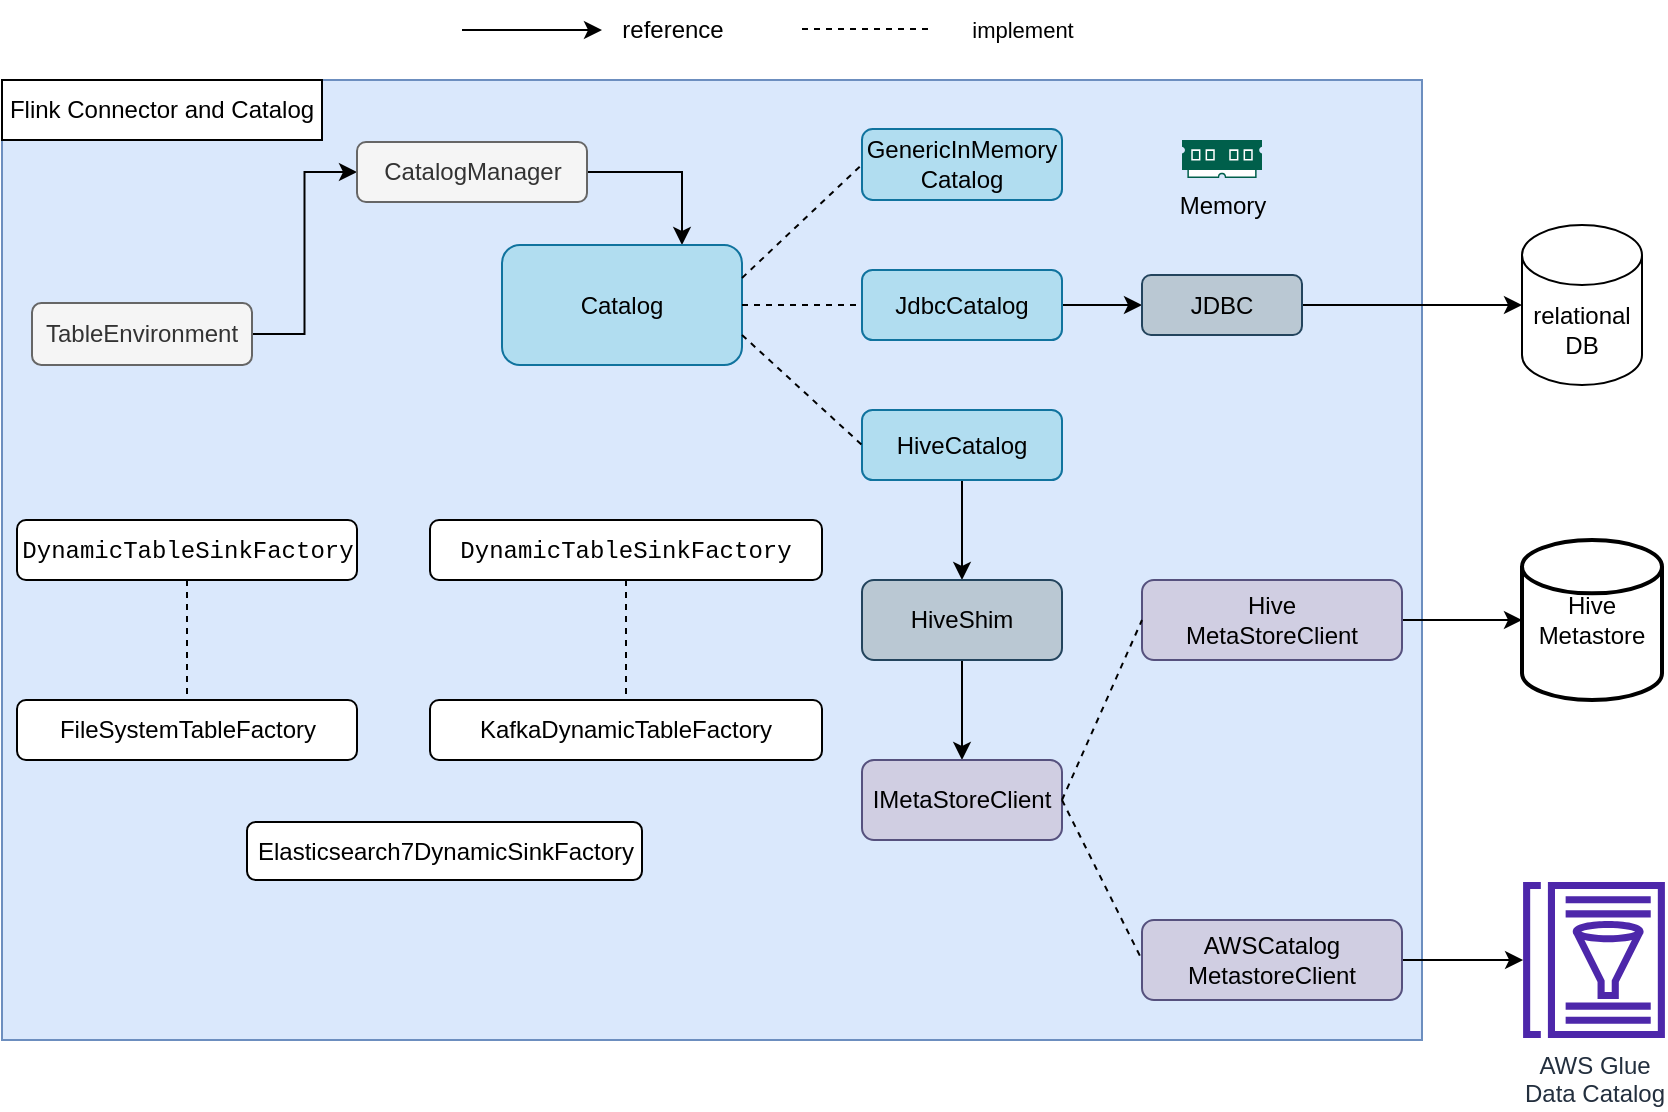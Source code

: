 <mxfile version="20.7.4" type="github">
  <diagram id="6fCkQnfvTHWw5Nz4_dTc" name="Page-1">
    <mxGraphModel dx="1050" dy="566" grid="1" gridSize="10" guides="1" tooltips="1" connect="1" arrows="1" fold="1" page="1" pageScale="1" pageWidth="827" pageHeight="1169" math="0" shadow="0">
      <root>
        <mxCell id="0" />
        <mxCell id="1" parent="0" />
        <mxCell id="8L1h696zqM6Jr5x79oPo-1" value="" style="rounded=0;whiteSpace=wrap;html=1;align=left;fillColor=#dae8fc;strokeColor=#6c8ebf;fontColor=default;labelBackgroundColor=default;" vertex="1" parent="1">
          <mxGeometry x="30" y="100" width="710" height="480" as="geometry" />
        </mxCell>
        <mxCell id="8L1h696zqM6Jr5x79oPo-13" style="edgeStyle=orthogonalEdgeStyle;rounded=0;orthogonalLoop=1;jettySize=auto;html=1;exitX=1;exitY=0.5;exitDx=0;exitDy=0;entryX=0;entryY=0.5;entryDx=0;entryDy=0;fontColor=none;" edge="1" parent="1" source="8L1h696zqM6Jr5x79oPo-2" target="8L1h696zqM6Jr5x79oPo-3">
          <mxGeometry relative="1" as="geometry" />
        </mxCell>
        <mxCell id="8L1h696zqM6Jr5x79oPo-2" value="TableEnvironment" style="rounded=1;whiteSpace=wrap;html=1;fillColor=#f5f5f5;fontColor=#333333;strokeColor=#666666;" vertex="1" parent="1">
          <mxGeometry x="45" y="211.5" width="110" height="31" as="geometry" />
        </mxCell>
        <mxCell id="8L1h696zqM6Jr5x79oPo-43" style="edgeStyle=orthogonalEdgeStyle;rounded=0;orthogonalLoop=1;jettySize=auto;html=1;entryX=0.75;entryY=0;entryDx=0;entryDy=0;fontColor=default;exitX=1;exitY=0.5;exitDx=0;exitDy=0;" edge="1" parent="1" source="8L1h696zqM6Jr5x79oPo-3" target="8L1h696zqM6Jr5x79oPo-4">
          <mxGeometry relative="1" as="geometry" />
        </mxCell>
        <mxCell id="8L1h696zqM6Jr5x79oPo-3" value="CatalogManager" style="rounded=1;whiteSpace=wrap;html=1;fillColor=#f5f5f5;fontColor=#333333;strokeColor=#666666;" vertex="1" parent="1">
          <mxGeometry x="207.5" y="131" width="115" height="30" as="geometry" />
        </mxCell>
        <mxCell id="8L1h696zqM6Jr5x79oPo-4" value="Catalog" style="rounded=1;whiteSpace=wrap;html=1;fillColor=#b1ddf0;strokeColor=#10739e;" vertex="1" parent="1">
          <mxGeometry x="280" y="182.5" width="120" height="60" as="geometry" />
        </mxCell>
        <mxCell id="8L1h696zqM6Jr5x79oPo-5" value="GenericInMemory&lt;br&gt;Catalog" style="rounded=1;whiteSpace=wrap;html=1;fillColor=#b1ddf0;strokeColor=#10739e;" vertex="1" parent="1">
          <mxGeometry x="460" y="124.5" width="100" height="35.5" as="geometry" />
        </mxCell>
        <mxCell id="8L1h696zqM6Jr5x79oPo-18" style="edgeStyle=orthogonalEdgeStyle;rounded=0;orthogonalLoop=1;jettySize=auto;html=1;fontColor=none;" edge="1" parent="1" source="8L1h696zqM6Jr5x79oPo-6" target="8L1h696zqM6Jr5x79oPo-12">
          <mxGeometry relative="1" as="geometry" />
        </mxCell>
        <mxCell id="8L1h696zqM6Jr5x79oPo-6" value="JdbcCatalog" style="rounded=1;whiteSpace=wrap;html=1;fillColor=#b1ddf0;strokeColor=#10739e;" vertex="1" parent="1">
          <mxGeometry x="460" y="195" width="100" height="35" as="geometry" />
        </mxCell>
        <mxCell id="8L1h696zqM6Jr5x79oPo-19" style="edgeStyle=orthogonalEdgeStyle;rounded=0;orthogonalLoop=1;jettySize=auto;html=1;fontColor=none;" edge="1" parent="1" source="8L1h696zqM6Jr5x79oPo-7" target="8L1h696zqM6Jr5x79oPo-11">
          <mxGeometry relative="1" as="geometry" />
        </mxCell>
        <mxCell id="8L1h696zqM6Jr5x79oPo-7" value="HiveCatalog" style="rounded=1;whiteSpace=wrap;html=1;fillColor=#b1ddf0;strokeColor=#10739e;" vertex="1" parent="1">
          <mxGeometry x="460" y="265" width="100" height="35" as="geometry" />
        </mxCell>
        <mxCell id="8L1h696zqM6Jr5x79oPo-8" value="Flink Connector and Catalog" style="rounded=0;whiteSpace=wrap;html=1;fontColor=none;" vertex="1" parent="1">
          <mxGeometry x="30" y="100" width="160" height="30" as="geometry" />
        </mxCell>
        <mxCell id="8L1h696zqM6Jr5x79oPo-9" value="Memory" style="sketch=0;pointerEvents=1;shadow=0;dashed=0;html=1;strokeColor=none;fillColor=#005F4B;labelPosition=center;verticalLabelPosition=bottom;verticalAlign=top;align=center;outlineConnect=0;shape=mxgraph.veeam2.ram;fontColor=none;" vertex="1" parent="1">
          <mxGeometry x="620" y="130" width="40" height="19" as="geometry" />
        </mxCell>
        <mxCell id="8L1h696zqM6Jr5x79oPo-10" value="relational DB" style="shape=cylinder3;whiteSpace=wrap;html=1;boundedLbl=1;backgroundOutline=1;size=15;fontColor=none;" vertex="1" parent="1">
          <mxGeometry x="790" y="172.5" width="60" height="80" as="geometry" />
        </mxCell>
        <mxCell id="8L1h696zqM6Jr5x79oPo-29" style="edgeStyle=orthogonalEdgeStyle;rounded=0;orthogonalLoop=1;jettySize=auto;html=1;fontColor=none;" edge="1" parent="1" source="8L1h696zqM6Jr5x79oPo-11" target="8L1h696zqM6Jr5x79oPo-26">
          <mxGeometry relative="1" as="geometry" />
        </mxCell>
        <mxCell id="8L1h696zqM6Jr5x79oPo-11" value="HiveShim" style="rounded=1;whiteSpace=wrap;html=1;fillColor=#bac8d3;strokeColor=#23445d;" vertex="1" parent="1">
          <mxGeometry x="460" y="350" width="100" height="40" as="geometry" />
        </mxCell>
        <mxCell id="8L1h696zqM6Jr5x79oPo-21" style="edgeStyle=orthogonalEdgeStyle;rounded=0;orthogonalLoop=1;jettySize=auto;html=1;fontColor=none;" edge="1" parent="1" source="8L1h696zqM6Jr5x79oPo-12" target="8L1h696zqM6Jr5x79oPo-10">
          <mxGeometry relative="1" as="geometry" />
        </mxCell>
        <mxCell id="8L1h696zqM6Jr5x79oPo-12" value="JDBC" style="rounded=1;whiteSpace=wrap;html=1;fillColor=#bac8d3;strokeColor=#23445d;" vertex="1" parent="1">
          <mxGeometry x="600" y="197.5" width="80" height="30" as="geometry" />
        </mxCell>
        <mxCell id="8L1h696zqM6Jr5x79oPo-15" value="" style="endArrow=none;dashed=1;html=1;rounded=0;fontColor=none;entryX=0;entryY=0.5;entryDx=0;entryDy=0;" edge="1" parent="1" target="8L1h696zqM6Jr5x79oPo-5">
          <mxGeometry width="50" height="50" relative="1" as="geometry">
            <mxPoint x="400" y="199" as="sourcePoint" />
            <mxPoint x="450" y="149" as="targetPoint" />
          </mxGeometry>
        </mxCell>
        <mxCell id="8L1h696zqM6Jr5x79oPo-16" value="" style="endArrow=none;dashed=1;html=1;rounded=0;fontColor=none;entryX=0;entryY=0.5;entryDx=0;entryDy=0;exitX=1;exitY=0.5;exitDx=0;exitDy=0;" edge="1" parent="1" source="8L1h696zqM6Jr5x79oPo-4" target="8L1h696zqM6Jr5x79oPo-6">
          <mxGeometry width="50" height="50" relative="1" as="geometry">
            <mxPoint x="410" y="209" as="sourcePoint" />
            <mxPoint x="470" y="152.25" as="targetPoint" />
          </mxGeometry>
        </mxCell>
        <mxCell id="8L1h696zqM6Jr5x79oPo-17" value="" style="endArrow=none;dashed=1;html=1;rounded=0;fontColor=none;entryX=0;entryY=0.5;entryDx=0;entryDy=0;exitX=1;exitY=0.75;exitDx=0;exitDy=0;" edge="1" parent="1" source="8L1h696zqM6Jr5x79oPo-4" target="8L1h696zqM6Jr5x79oPo-7">
          <mxGeometry width="50" height="50" relative="1" as="geometry">
            <mxPoint x="410" y="222.5" as="sourcePoint" />
            <mxPoint x="470" y="222.5" as="targetPoint" />
          </mxGeometry>
        </mxCell>
        <mxCell id="8L1h696zqM6Jr5x79oPo-23" value="Hive Metastore" style="strokeWidth=2;html=1;shape=mxgraph.flowchart.database;whiteSpace=wrap;fontColor=none;" vertex="1" parent="1">
          <mxGeometry x="790" y="330" width="70" height="80" as="geometry" />
        </mxCell>
        <mxCell id="8L1h696zqM6Jr5x79oPo-26" value="IMetaStoreClient" style="rounded=1;whiteSpace=wrap;html=1;fillColor=#d0cee2;strokeColor=#56517e;" vertex="1" parent="1">
          <mxGeometry x="460" y="440" width="100" height="40" as="geometry" />
        </mxCell>
        <mxCell id="8L1h696zqM6Jr5x79oPo-38" style="edgeStyle=orthogonalEdgeStyle;rounded=0;orthogonalLoop=1;jettySize=auto;html=1;fontColor=none;" edge="1" parent="1" source="8L1h696zqM6Jr5x79oPo-27" target="8L1h696zqM6Jr5x79oPo-32">
          <mxGeometry relative="1" as="geometry" />
        </mxCell>
        <mxCell id="8L1h696zqM6Jr5x79oPo-27" value="AWSCatalog&lt;br&gt;MetastoreClient" style="rounded=1;whiteSpace=wrap;html=1;fillColor=#d0cee2;strokeColor=#56517e;" vertex="1" parent="1">
          <mxGeometry x="600" y="520" width="130" height="40" as="geometry" />
        </mxCell>
        <mxCell id="8L1h696zqM6Jr5x79oPo-37" style="edgeStyle=orthogonalEdgeStyle;rounded=0;orthogonalLoop=1;jettySize=auto;html=1;exitX=1;exitY=0.5;exitDx=0;exitDy=0;entryX=0;entryY=0.5;entryDx=0;entryDy=0;entryPerimeter=0;fontColor=none;" edge="1" parent="1" source="8L1h696zqM6Jr5x79oPo-28" target="8L1h696zqM6Jr5x79oPo-23">
          <mxGeometry relative="1" as="geometry" />
        </mxCell>
        <mxCell id="8L1h696zqM6Jr5x79oPo-28" value="Hive&lt;br&gt;MetaStoreClient" style="rounded=1;whiteSpace=wrap;html=1;fillColor=#d0cee2;strokeColor=#56517e;" vertex="1" parent="1">
          <mxGeometry x="600" y="350" width="130" height="40" as="geometry" />
        </mxCell>
        <mxCell id="8L1h696zqM6Jr5x79oPo-30" value="" style="endArrow=none;dashed=1;html=1;rounded=0;fontColor=none;entryX=0;entryY=0.5;entryDx=0;entryDy=0;exitX=1;exitY=0.5;exitDx=0;exitDy=0;" edge="1" parent="1" source="8L1h696zqM6Jr5x79oPo-26" target="8L1h696zqM6Jr5x79oPo-28">
          <mxGeometry width="50" height="50" relative="1" as="geometry">
            <mxPoint x="570" y="440" as="sourcePoint" />
            <mxPoint x="620" y="390" as="targetPoint" />
          </mxGeometry>
        </mxCell>
        <mxCell id="8L1h696zqM6Jr5x79oPo-31" value="" style="endArrow=none;dashed=1;html=1;rounded=0;fontColor=none;entryX=0;entryY=0.5;entryDx=0;entryDy=0;exitX=1;exitY=0.5;exitDx=0;exitDy=0;" edge="1" parent="1" source="8L1h696zqM6Jr5x79oPo-26" target="8L1h696zqM6Jr5x79oPo-27">
          <mxGeometry width="50" height="50" relative="1" as="geometry">
            <mxPoint x="570" y="470" as="sourcePoint" />
            <mxPoint x="600" y="410" as="targetPoint" />
          </mxGeometry>
        </mxCell>
        <mxCell id="8L1h696zqM6Jr5x79oPo-32" value="AWS Glue &lt;br&gt;Data Catalog" style="sketch=0;outlineConnect=0;fontColor=#232F3E;gradientColor=none;fillColor=#4D27AA;strokeColor=none;dashed=0;verticalLabelPosition=bottom;verticalAlign=top;align=center;html=1;fontSize=12;fontStyle=0;aspect=fixed;pointerEvents=1;shape=mxgraph.aws4.glue_data_catalog;" vertex="1" parent="1">
          <mxGeometry x="790" y="501" width="72" height="78" as="geometry" />
        </mxCell>
        <mxCell id="8L1h696zqM6Jr5x79oPo-34" value="" style="endArrow=classic;html=1;rounded=0;fontColor=none;" edge="1" parent="1">
          <mxGeometry width="50" height="50" relative="1" as="geometry">
            <mxPoint x="260" y="75" as="sourcePoint" />
            <mxPoint x="330" y="75" as="targetPoint" />
          </mxGeometry>
        </mxCell>
        <mxCell id="8L1h696zqM6Jr5x79oPo-35" value="reference" style="text;html=1;align=center;verticalAlign=middle;resizable=0;points=[];autosize=1;strokeColor=none;fillColor=none;fontColor=none;" vertex="1" parent="1">
          <mxGeometry x="330" y="60" width="70" height="30" as="geometry" />
        </mxCell>
        <mxCell id="8L1h696zqM6Jr5x79oPo-36" value="implement" style="endArrow=none;dashed=1;html=1;rounded=0;fontColor=none;" edge="1" parent="1">
          <mxGeometry x="1" y="45" width="50" height="50" relative="1" as="geometry">
            <mxPoint x="430" y="74.5" as="sourcePoint" />
            <mxPoint x="495" y="74.5" as="targetPoint" />
            <mxPoint x="45" y="45" as="offset" />
          </mxGeometry>
        </mxCell>
        <mxCell id="8L1h696zqM6Jr5x79oPo-39" value="" style="shape=image;verticalLabelPosition=bottom;labelBackgroundColor=default;verticalAlign=top;aspect=fixed;imageAspect=0;image=https://hive.apache.org/images/hive_logo_medium.jpg;" vertex="1" parent="1">
          <mxGeometry x="798" y="309.47" width="44" height="40.53" as="geometry" />
        </mxCell>
        <mxCell id="8L1h696zqM6Jr5x79oPo-51" style="edgeStyle=orthogonalEdgeStyle;rounded=0;orthogonalLoop=1;jettySize=auto;html=1;entryX=0.5;entryY=0;entryDx=0;entryDy=0;fontColor=default;dashed=1;endArrow=none;endFill=0;" edge="1" parent="1" source="8L1h696zqM6Jr5x79oPo-40" target="8L1h696zqM6Jr5x79oPo-44">
          <mxGeometry relative="1" as="geometry" />
        </mxCell>
        <mxCell id="8L1h696zqM6Jr5x79oPo-40" value="&lt;div style=&quot;font-family: Menlo, Monaco, &amp;quot;Courier New&amp;quot;, monospace; line-height: 18px;&quot;&gt;DynamicTableSinkFactory&lt;/div&gt;" style="rounded=1;whiteSpace=wrap;html=1;fontColor=default;strokeColor=default;labelBackgroundColor=none;" vertex="1" parent="1">
          <mxGeometry x="37.5" y="320" width="170" height="30" as="geometry" />
        </mxCell>
        <mxCell id="8L1h696zqM6Jr5x79oPo-54" style="edgeStyle=orthogonalEdgeStyle;rounded=0;orthogonalLoop=1;jettySize=auto;html=1;entryX=0.5;entryY=0;entryDx=0;entryDy=0;dashed=1;fontColor=default;endArrow=none;endFill=0;" edge="1" parent="1" source="8L1h696zqM6Jr5x79oPo-41" target="8L1h696zqM6Jr5x79oPo-46">
          <mxGeometry relative="1" as="geometry" />
        </mxCell>
        <mxCell id="8L1h696zqM6Jr5x79oPo-41" value="&lt;div style=&quot;font-family: Menlo, Monaco, &amp;quot;Courier New&amp;quot;, monospace; line-height: 18px;&quot;&gt;DynamicTableSinkFactory&lt;/div&gt;" style="rounded=1;whiteSpace=wrap;html=1;fontColor=default;strokeColor=default;labelBackgroundColor=none;" vertex="1" parent="1">
          <mxGeometry x="244" y="320" width="196" height="30" as="geometry" />
        </mxCell>
        <mxCell id="8L1h696zqM6Jr5x79oPo-44" value="FileSystemTableFactory" style="rounded=1;whiteSpace=wrap;fontColor=default;strokeColor=default;labelBackgroundColor=none;" vertex="1" parent="1">
          <mxGeometry x="37.5" y="410" width="170" height="30" as="geometry" />
        </mxCell>
        <mxCell id="8L1h696zqM6Jr5x79oPo-45" value="Elasticsearch7DynamicSinkFactory" style="rounded=1;whiteSpace=wrap;fontColor=default;strokeColor=default;labelBackgroundColor=none;" vertex="1" parent="1">
          <mxGeometry x="152.5" y="471" width="197.5" height="29" as="geometry" />
        </mxCell>
        <mxCell id="8L1h696zqM6Jr5x79oPo-46" value="KafkaDynamicTableFactory" style="rounded=1;whiteSpace=wrap;fontColor=default;strokeColor=default;labelBackgroundColor=none;" vertex="1" parent="1">
          <mxGeometry x="244" y="410" width="196" height="30" as="geometry" />
        </mxCell>
      </root>
    </mxGraphModel>
  </diagram>
</mxfile>
